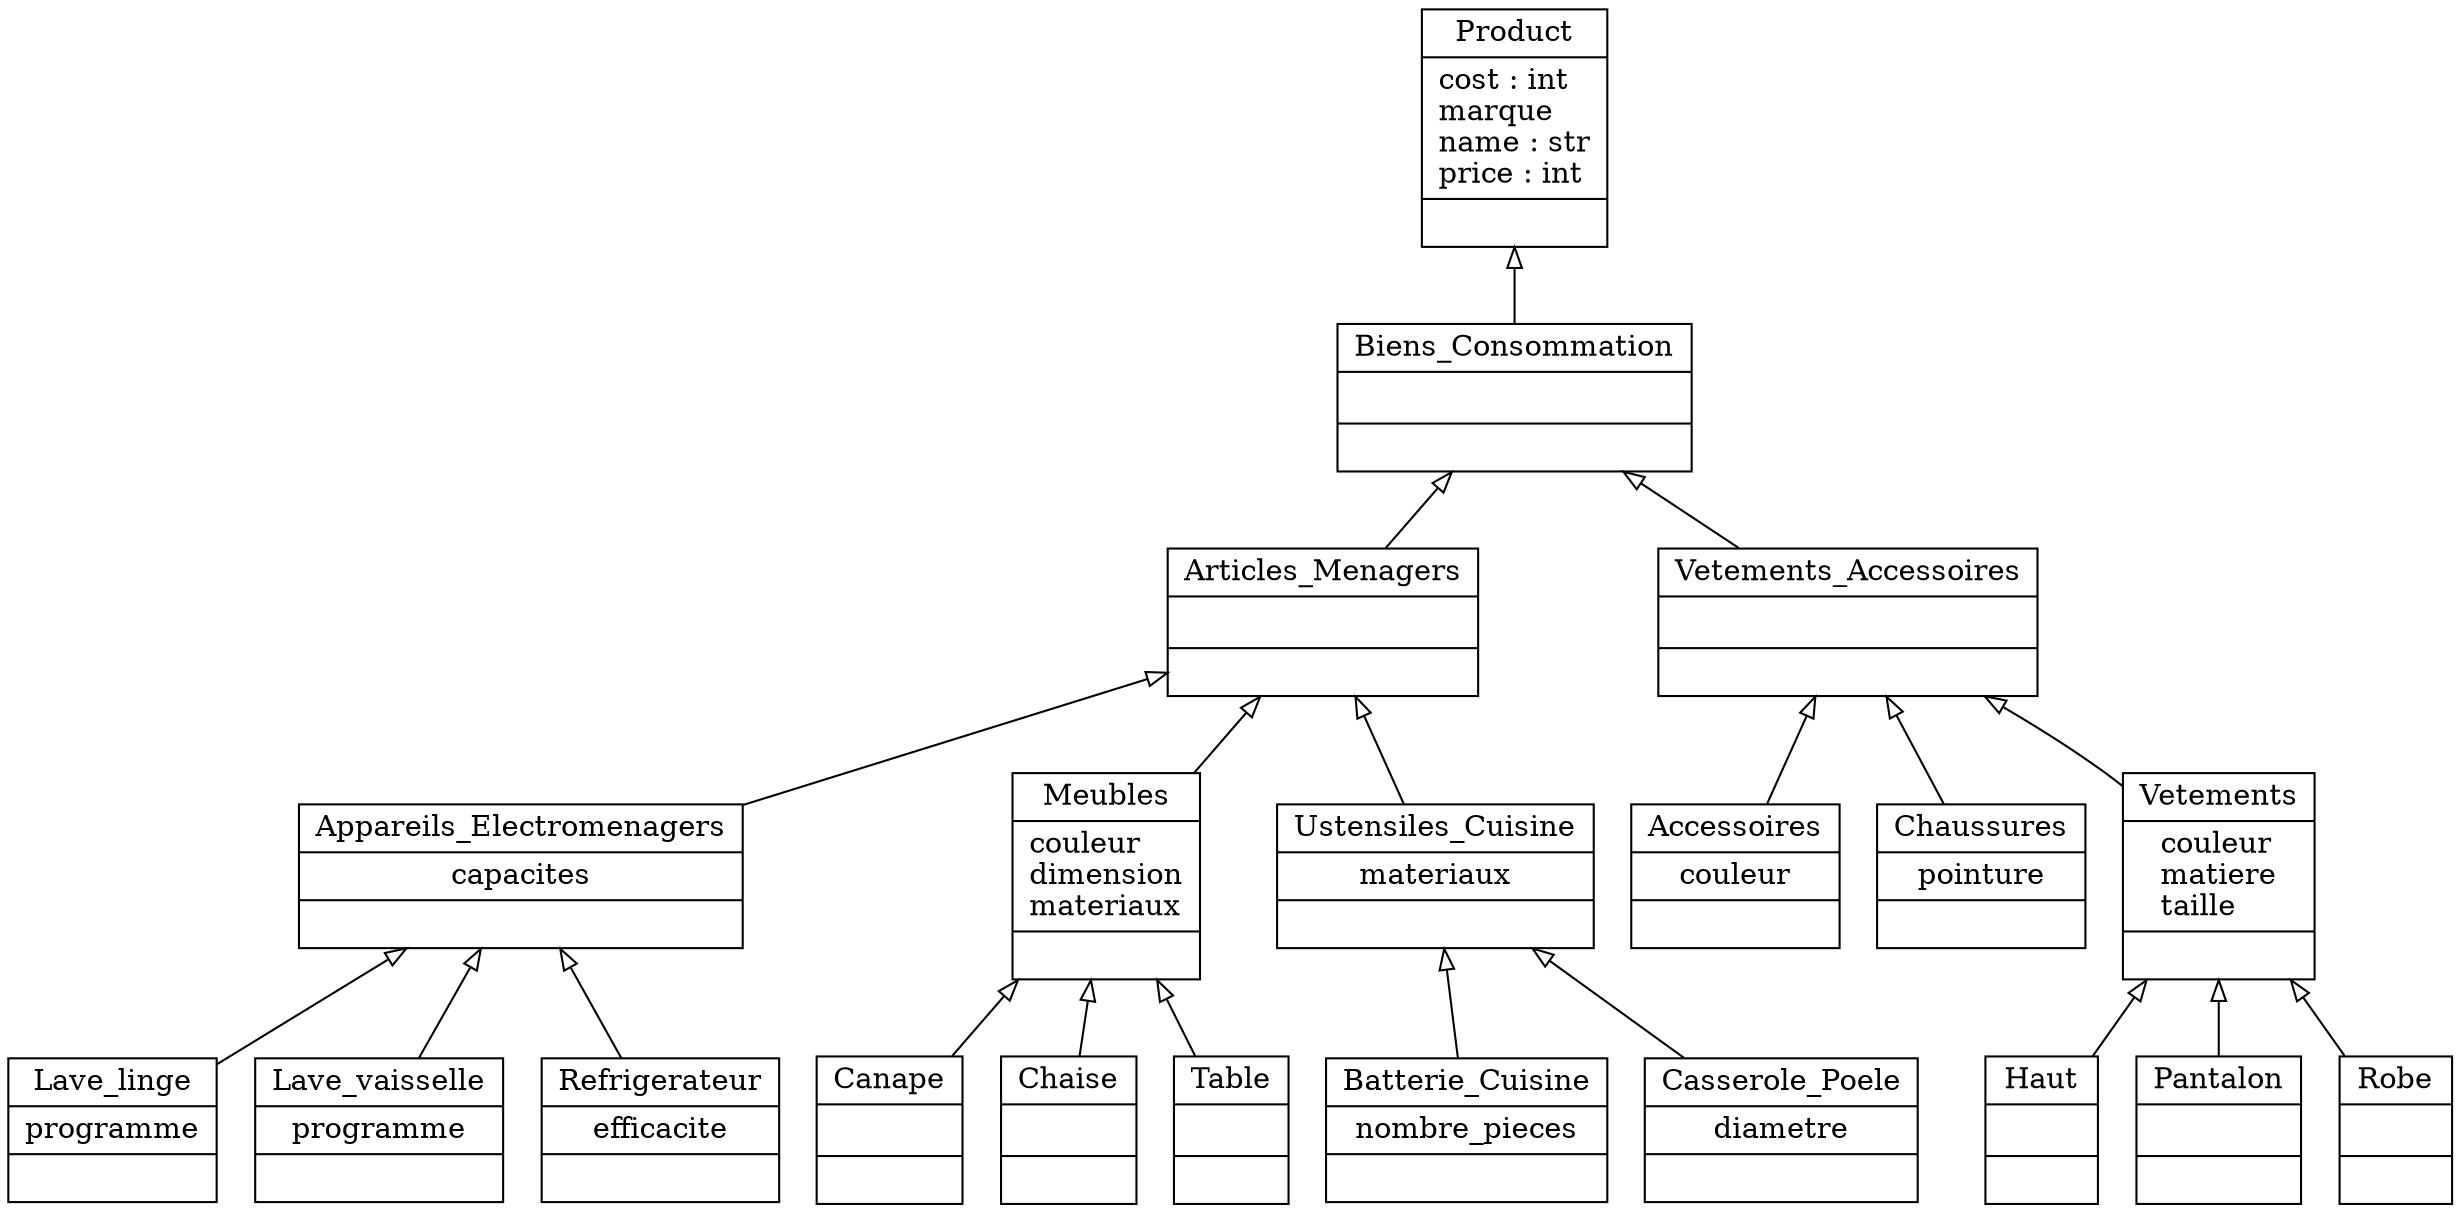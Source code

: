 digraph "classes" {
rankdir=BT
charset="utf-8"
"classes.product_classes.Accessoires" [color="black", fontcolor="black", label=<{Accessoires|couleur<br ALIGN="LEFT"/>|}>, shape="record", style="solid"];
"classes.product_classes.Appareils_Electromenagers" [color="black", fontcolor="black", label=<{Appareils_Electromenagers|capacites<br ALIGN="LEFT"/>|}>, shape="record", style="solid"];
"classes.product_classes.Articles_Menagers" [color="black", fontcolor="black", label=<{Articles_Menagers|<br ALIGN="LEFT"/>|}>, shape="record", style="solid"];
"classes.product_classes.Batterie_Cuisine" [color="black", fontcolor="black", label=<{Batterie_Cuisine|nombre_pieces<br ALIGN="LEFT"/>|}>, shape="record", style="solid"];
"classes.product_classes.Biens_Consommation" [color="black", fontcolor="black", label=<{Biens_Consommation|<br ALIGN="LEFT"/>|}>, shape="record", style="solid"];
"classes.product_classes.Canape" [color="black", fontcolor="black", label=<{Canape|<br ALIGN="LEFT"/>|}>, shape="record", style="solid"];
"classes.product_classes.Casserole_Poele" [color="black", fontcolor="black", label=<{Casserole_Poele|diametre<br ALIGN="LEFT"/>|}>, shape="record", style="solid"];
"classes.product_classes.Chaise" [color="black", fontcolor="black", label=<{Chaise|<br ALIGN="LEFT"/>|}>, shape="record", style="solid"];
"classes.product_classes.Chaussures" [color="black", fontcolor="black", label=<{Chaussures|pointure<br ALIGN="LEFT"/>|}>, shape="record", style="solid"];
"classes.product_classes.Haut" [color="black", fontcolor="black", label=<{Haut|<br ALIGN="LEFT"/>|}>, shape="record", style="solid"];
"classes.product_classes.Lave_linge" [color="black", fontcolor="black", label=<{Lave_linge|programme<br ALIGN="LEFT"/>|}>, shape="record", style="solid"];
"classes.product_classes.Lave_vaisselle" [color="black", fontcolor="black", label=<{Lave_vaisselle|programme<br ALIGN="LEFT"/>|}>, shape="record", style="solid"];
"classes.product_classes.Meubles" [color="black", fontcolor="black", label=<{Meubles|couleur<br ALIGN="LEFT"/>dimension<br ALIGN="LEFT"/>materiaux<br ALIGN="LEFT"/>|}>, shape="record", style="solid"];
"classes.product_classes.Pantalon" [color="black", fontcolor="black", label=<{Pantalon|<br ALIGN="LEFT"/>|}>, shape="record", style="solid"];
"classes.product_classes.Product" [color="black", fontcolor="black", label=<{Product|cost : int<br ALIGN="LEFT"/>marque<br ALIGN="LEFT"/>name : str<br ALIGN="LEFT"/>price : int<br ALIGN="LEFT"/>|}>, shape="record", style="solid"];
"classes.product_classes.Refrigerateur" [color="black", fontcolor="black", label=<{Refrigerateur|efficacite<br ALIGN="LEFT"/>|}>, shape="record", style="solid"];
"classes.product_classes.Robe" [color="black", fontcolor="black", label=<{Robe|<br ALIGN="LEFT"/>|}>, shape="record", style="solid"];
"classes.product_classes.Table" [color="black", fontcolor="black", label=<{Table|<br ALIGN="LEFT"/>|}>, shape="record", style="solid"];
"classes.product_classes.Ustensiles_Cuisine" [color="black", fontcolor="black", label=<{Ustensiles_Cuisine|materiaux<br ALIGN="LEFT"/>|}>, shape="record", style="solid"];
"classes.product_classes.Vetements" [color="black", fontcolor="black", label=<{Vetements|couleur<br ALIGN="LEFT"/>matiere<br ALIGN="LEFT"/>taille<br ALIGN="LEFT"/>|}>, shape="record", style="solid"];
"classes.product_classes.Vetements_Accessoires" [color="black", fontcolor="black", label=<{Vetements_Accessoires|<br ALIGN="LEFT"/>|}>, shape="record", style="solid"];
"classes.product_classes.Accessoires" -> "classes.product_classes.Vetements_Accessoires" [arrowhead="empty", arrowtail="none"];
"classes.product_classes.Appareils_Electromenagers" -> "classes.product_classes.Articles_Menagers" [arrowhead="empty", arrowtail="none"];
"classes.product_classes.Articles_Menagers" -> "classes.product_classes.Biens_Consommation" [arrowhead="empty", arrowtail="none"];
"classes.product_classes.Batterie_Cuisine" -> "classes.product_classes.Ustensiles_Cuisine" [arrowhead="empty", arrowtail="none"];
"classes.product_classes.Biens_Consommation" -> "classes.product_classes.Product" [arrowhead="empty", arrowtail="none"];
"classes.product_classes.Canape" -> "classes.product_classes.Meubles" [arrowhead="empty", arrowtail="none"];
"classes.product_classes.Casserole_Poele" -> "classes.product_classes.Ustensiles_Cuisine" [arrowhead="empty", arrowtail="none"];
"classes.product_classes.Chaise" -> "classes.product_classes.Meubles" [arrowhead="empty", arrowtail="none"];
"classes.product_classes.Chaussures" -> "classes.product_classes.Vetements_Accessoires" [arrowhead="empty", arrowtail="none"];
"classes.product_classes.Haut" -> "classes.product_classes.Vetements" [arrowhead="empty", arrowtail="none"];
"classes.product_classes.Lave_linge" -> "classes.product_classes.Appareils_Electromenagers" [arrowhead="empty", arrowtail="none"];
"classes.product_classes.Lave_vaisselle" -> "classes.product_classes.Appareils_Electromenagers" [arrowhead="empty", arrowtail="none"];
"classes.product_classes.Meubles" -> "classes.product_classes.Articles_Menagers" [arrowhead="empty", arrowtail="none"];
"classes.product_classes.Pantalon" -> "classes.product_classes.Vetements" [arrowhead="empty", arrowtail="none"];
"classes.product_classes.Refrigerateur" -> "classes.product_classes.Appareils_Electromenagers" [arrowhead="empty", arrowtail="none"];
"classes.product_classes.Robe" -> "classes.product_classes.Vetements" [arrowhead="empty", arrowtail="none"];
"classes.product_classes.Table" -> "classes.product_classes.Meubles" [arrowhead="empty", arrowtail="none"];
"classes.product_classes.Ustensiles_Cuisine" -> "classes.product_classes.Articles_Menagers" [arrowhead="empty", arrowtail="none"];
"classes.product_classes.Vetements" -> "classes.product_classes.Vetements_Accessoires" [arrowhead="empty", arrowtail="none"];
"classes.product_classes.Vetements_Accessoires" -> "classes.product_classes.Biens_Consommation" [arrowhead="empty", arrowtail="none"];
}
